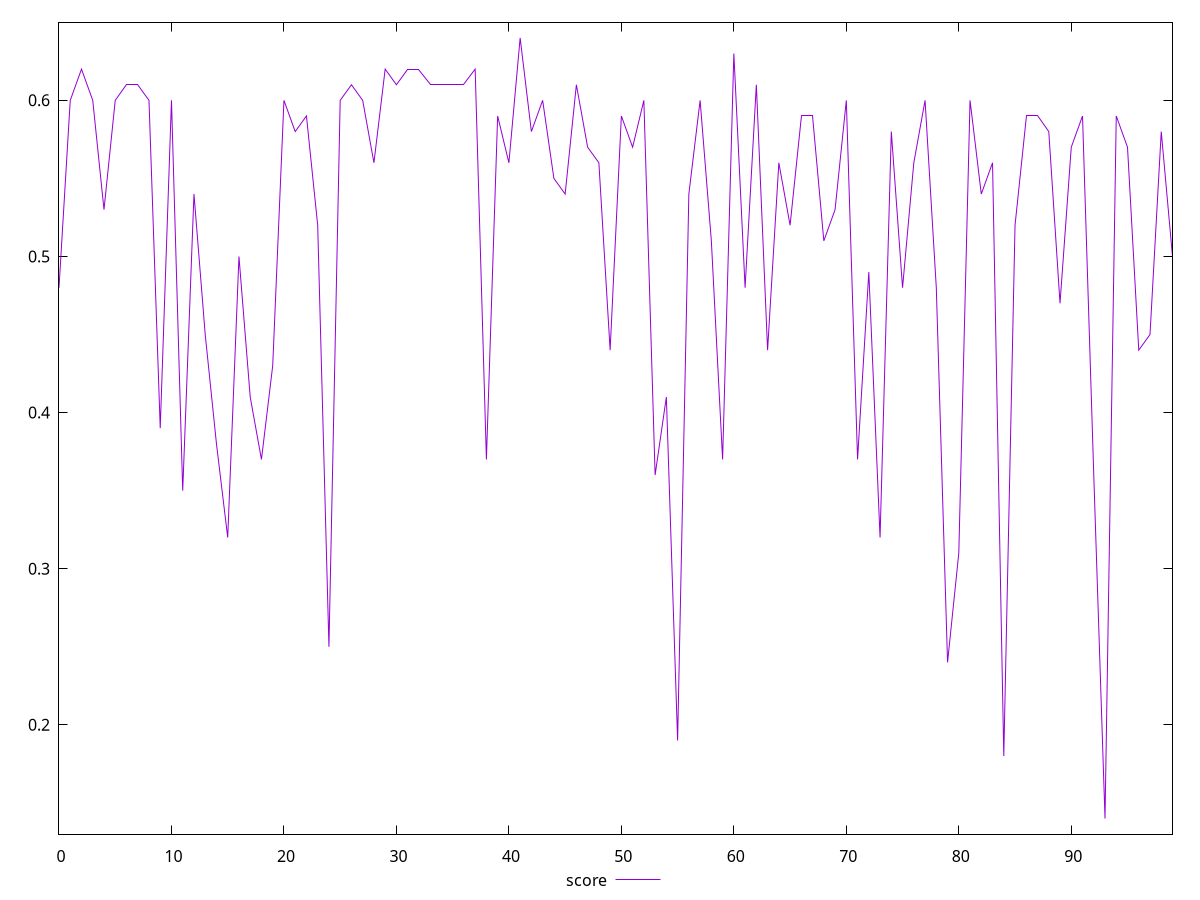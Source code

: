 reset

$score <<EOF
0 0.48
1 0.6
2 0.62
3 0.6
4 0.53
5 0.6
6 0.61
7 0.61
8 0.6
9 0.39
10 0.6
11 0.35
12 0.54
13 0.45
14 0.38
15 0.32
16 0.5
17 0.41
18 0.37
19 0.43
20 0.6
21 0.58
22 0.59
23 0.52
24 0.25
25 0.6
26 0.61
27 0.6
28 0.56
29 0.62
30 0.61
31 0.62
32 0.62
33 0.61
34 0.61
35 0.61
36 0.61
37 0.62
38 0.37
39 0.59
40 0.56
41 0.64
42 0.58
43 0.6
44 0.55
45 0.54
46 0.61
47 0.57
48 0.56
49 0.44
50 0.59
51 0.57
52 0.6
53 0.36
54 0.41
55 0.19
56 0.54
57 0.6
58 0.51
59 0.37
60 0.63
61 0.48
62 0.61
63 0.44
64 0.56
65 0.52
66 0.59
67 0.59
68 0.51
69 0.53
70 0.6
71 0.37
72 0.49
73 0.32
74 0.58
75 0.48
76 0.56
77 0.6
78 0.48
79 0.24
80 0.31
81 0.6
82 0.54
83 0.56
84 0.18
85 0.52
86 0.59
87 0.59
88 0.58
89 0.47
90 0.57
91 0.59
92 0.36
93 0.14
94 0.59
95 0.57
96 0.44
97 0.45
98 0.58
99 0.5
EOF

set key outside below
set xrange [0:99]
set yrange [0.13:0.65]
set trange [0.13:0.65]
set terminal svg size 640, 500 enhanced background rgb 'white'
set output "reprap/mainthread-work-breakdown/samples/pages+cached+noexternal+nomedia+nocss+nojs/score/values.svg"

plot $score title "score" with line

reset

